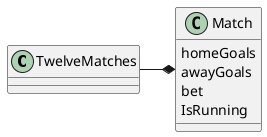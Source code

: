 ﻿@startuml

class TwelveMatches{
}

class Match {
    homeGoals
    awayGoals
    bet
    IsRunning
}

TwelveMatches -* Match

@enduml